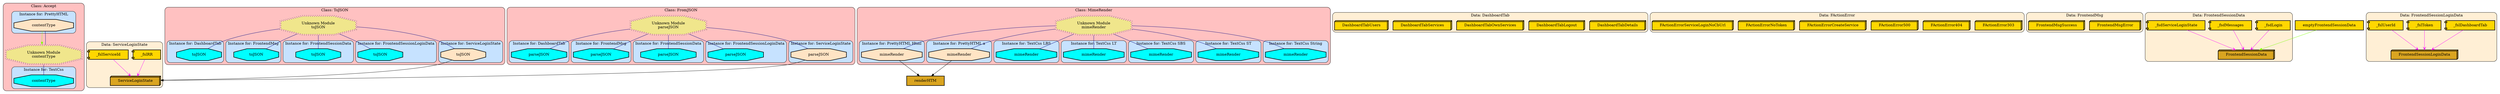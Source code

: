 digraph "Diagram of: Thentos.Frontend.Types" {
    node [margin="0.4,0.1"
         ,style=filled];
    subgraph cluster_Class_Accept {
        graph [label="Class: Accept"
              ,style="filled,rounded"
              ,fillcolor=rosybrown1];
        subgraph cluster_Class_Accept_Data_PrettyHTML {
            graph [label="Instance for: PrettyHTML"
                  ,style="filled,rounded"
                  ,fillcolor=slategray1];
            25 [label=contentType
               ,shape=octagon
               ,fillcolor=bisque
               ,style="filled,bold"];
        }
        subgraph cluster_Class_Accept_Data_TextCss {
            graph [label="Instance for: TextCss"
                  ,style="filled,rounded"
                  ,fillcolor=slategray1];
            26 [label=contentType
               ,shape=octagon
               ,fillcolor=cyan
               ,style="filled,bold"];
        }
        46 [label="Unknown Module\ncontentType"
           ,shape=doubleoctagon
           ,fillcolor=khaki
           ,style="filled,dotted"];
    }
    subgraph cluster_Class_FromJSON {
        graph [label="Class: FromJSON"
              ,style="filled,rounded"
              ,fillcolor=rosybrown1];
        subgraph cluster_Class_FromJSON_Data_DashboardTab {
            graph [label="Instance for: DashboardTab"
                  ,style="filled,rounded"
                  ,fillcolor=slategray1];
            35 [label=parseJSON
               ,shape=octagon
               ,fillcolor=cyan
               ,style="filled,bold"];
        }
        subgraph cluster_Class_FromJSON_Data_FrontendMsg {
            graph [label="Instance for: FrontendMsg"
                  ,style="filled,rounded"
                  ,fillcolor=slategray1];
            36 [label=parseJSON
               ,shape=octagon
               ,fillcolor=cyan
               ,style="filled,bold"];
        }
        subgraph cluster_Class_FromJSON_Data_FrontendSessionData {
            graph [label="Instance for: FrontendSessionData"
                  ,style="filled,rounded"
                  ,fillcolor=slategray1];
            37 [label=parseJSON
               ,shape=octagon
               ,fillcolor=cyan
               ,style="filled,bold"];
        }
        subgraph cluster_Class_FromJSON_Data_FrontendSessionLoginData {
            graph [label="Instance for: FrontendSessionLoginData"
                  ,style="filled,rounded"
                  ,fillcolor=slategray1];
            38 [label=parseJSON
               ,shape=octagon
               ,fillcolor=cyan
               ,style="filled,bold"];
        }
        subgraph cluster_Class_FromJSON_Data_ServiceLoginState {
            graph [label="Instance for: ServiceLoginState"
                  ,style="filled,rounded"
                  ,fillcolor=slategray1];
            39 [label=parseJSON
               ,shape=octagon
               ,fillcolor=bisque
               ,style="filled,bold"];
        }
        48 [label="Unknown Module\nparseJSON"
           ,shape=doubleoctagon
           ,fillcolor=khaki
           ,style="filled,dotted"];
    }
    subgraph cluster_Class_MimeRender {
        graph [label="Class: MimeRender"
              ,style="filled,rounded"
              ,fillcolor=rosybrown1];
        subgraph cluster_Class_MimeRender_Data_PrettyHTMLHtml {
            graph [label="Instance for: PrettyHTML Html"
                  ,style="filled,rounded"
                  ,fillcolor=slategray1];
            28 [label=mimeRender
               ,shape=octagon
               ,fillcolor=bisque
               ,style="filled,bold"];
        }
        subgraph cluster_Class_MimeRender_Data_PrettyHTMLa {
            graph [label="Instance for: PrettyHTML a"
                  ,style="filled,rounded"
                  ,fillcolor=slategray1];
            29 [label=mimeRender
               ,shape=octagon
               ,fillcolor=bisque
               ,style="filled,bold"];
        }
        subgraph cluster_Class_MimeRender_Data_TextCssLBS {
            graph [label="Instance for: TextCss LBS"
                  ,style="filled,rounded"
                  ,fillcolor=slategray1];
            30 [label=mimeRender
               ,shape=octagon
               ,fillcolor=cyan
               ,style="filled,bold"];
        }
        subgraph cluster_Class_MimeRender_Data_TextCssLT {
            graph [label="Instance for: TextCss LT"
                  ,style="filled,rounded"
                  ,fillcolor=slategray1];
            31 [label=mimeRender
               ,shape=octagon
               ,fillcolor=cyan
               ,style="filled,bold"];
        }
        subgraph cluster_Class_MimeRender_Data_TextCssSBS {
            graph [label="Instance for: TextCss SBS"
                  ,style="filled,rounded"
                  ,fillcolor=slategray1];
            32 [label=mimeRender
               ,shape=octagon
               ,fillcolor=cyan
               ,style="filled,bold"];
        }
        subgraph cluster_Class_MimeRender_Data_TextCssST {
            graph [label="Instance for: TextCss ST"
                  ,style="filled,rounded"
                  ,fillcolor=slategray1];
            33 [label=mimeRender
               ,shape=octagon
               ,fillcolor=cyan
               ,style="filled,bold"];
        }
        subgraph cluster_Class_MimeRender_Data_TextCssString {
            graph [label="Instance for: TextCss String"
                  ,style="filled,rounded"
                  ,fillcolor=slategray1];
            34 [label=mimeRender
               ,shape=octagon
               ,fillcolor=cyan
               ,style="filled,bold"];
        }
        47 [label="Unknown Module\nmimeRender"
           ,shape=doubleoctagon
           ,fillcolor=khaki
           ,style="filled,dotted"];
    }
    subgraph cluster_Class_ToJSON {
        graph [label="Class: ToJSON"
              ,style="filled,rounded"
              ,fillcolor=rosybrown1];
        subgraph cluster_Class_ToJSON_Data_DashboardTab {
            graph [label="Instance for: DashboardTab"
                  ,style="filled,rounded"
                  ,fillcolor=slategray1];
            41 [label=toJSON
               ,shape=octagon
               ,fillcolor=cyan
               ,style="filled,bold"];
        }
        subgraph cluster_Class_ToJSON_Data_FrontendMsg {
            graph [label="Instance for: FrontendMsg"
                  ,style="filled,rounded"
                  ,fillcolor=slategray1];
            42 [label=toJSON
               ,shape=octagon
               ,fillcolor=cyan
               ,style="filled,bold"];
        }
        subgraph cluster_Class_ToJSON_Data_FrontendSessionData {
            graph [label="Instance for: FrontendSessionData"
                  ,style="filled,rounded"
                  ,fillcolor=slategray1];
            43 [label=toJSON
               ,shape=octagon
               ,fillcolor=cyan
               ,style="filled,bold"];
        }
        subgraph cluster_Class_ToJSON_Data_FrontendSessionLoginData {
            graph [label="Instance for: FrontendSessionLoginData"
                  ,style="filled,rounded"
                  ,fillcolor=slategray1];
            44 [label=toJSON
               ,shape=octagon
               ,fillcolor=cyan
               ,style="filled,bold"];
        }
        subgraph cluster_Class_ToJSON_Data_ServiceLoginState {
            graph [label="Instance for: ServiceLoginState"
                  ,style="filled,rounded"
                  ,fillcolor=slategray1];
            45 [label=toJSON
               ,shape=octagon
               ,fillcolor=bisque
               ,style="filled,bold"];
        }
        49 [label="Unknown Module\ntoJSON"
           ,shape=doubleoctagon
           ,fillcolor=khaki
           ,style="filled,dotted"];
    }
    subgraph cluster_Data_DashboardTab {
        graph [label="Data: DashboardTab"
              ,style="filled,rounded"
              ,fillcolor=papayawhip];
        1 [label=DashboardTabDetails
          ,shape=box3d
          ,fillcolor=gold
          ,style="filled,bold"];
        2 [label=DashboardTabLogout
          ,shape=box3d
          ,fillcolor=gold
          ,style="filled,bold"];
        3 [label=DashboardTabOwnServices
          ,shape=box3d
          ,fillcolor=gold
          ,style="filled,bold"];
        4 [label=DashboardTabServices
          ,shape=box3d
          ,fillcolor=gold
          ,style="filled,bold"];
        5 [label=DashboardTabUsers
          ,shape=box3d
          ,fillcolor=gold
          ,style="filled,bold"];
    }
    subgraph cluster_Data_FActionError {
        graph [label="Data: FActionError"
              ,style="filled,rounded"
              ,fillcolor=papayawhip];
        6 [label=FActionError303
          ,shape=box3d
          ,fillcolor=gold
          ,style="filled,bold"];
        7 [label=FActionError404
          ,shape=box3d
          ,fillcolor=gold
          ,style="filled,bold"];
        8 [label=FActionError500
          ,shape=box3d
          ,fillcolor=gold
          ,style="filled,bold"];
        9 [label=FActionErrorCreateService
          ,shape=box3d
          ,fillcolor=gold
          ,style="filled,bold"];
        10 [label=FActionErrorNoToken
           ,shape=box3d
           ,fillcolor=gold
           ,style="filled,bold"];
        11 [label=FActionErrorServiceLoginNoCbUrl
           ,shape=box3d
           ,fillcolor=gold
           ,style="filled,bold"];
    }
    subgraph cluster_Data_FrontendMsg {
        graph [label="Data: FrontendMsg"
              ,style="filled,rounded"
              ,fillcolor=papayawhip];
        12 [label=FrontendMsgError
           ,shape=box3d
           ,fillcolor=gold
           ,style="filled,bold"];
        13 [label=FrontendMsgSuccess
           ,shape=box3d
           ,fillcolor=gold
           ,style="filled,bold"];
    }
    subgraph cluster_Data_FrontendSessionData {
        graph [label="Data: FrontendSessionData"
              ,style="filled,rounded"
              ,fillcolor=papayawhip];
        14 [label=FrontendSessionData
           ,shape=box3d
           ,fillcolor=goldenrod
           ,style="filled,bold"];
        17 [label=_fsdLogin
           ,shape=component
           ,fillcolor=gold
           ,style="filled,bold"];
        18 [label=_fsdMessages
           ,shape=component
           ,fillcolor=gold
           ,style="filled,bold"];
        19 [label=_fsdServiceLoginState
           ,shape=component
           ,fillcolor=gold
           ,style="filled,bold"];
    }
    subgraph cluster_Data_FrontendSessionLoginData {
        graph [label="Data: FrontendSessionLoginData"
              ,style="filled,rounded"
              ,fillcolor=papayawhip];
        15 [label=FrontendSessionLoginData
           ,shape=box3d
           ,fillcolor=goldenrod
           ,style="filled,bold"];
        20 [label=_fslDashboardTab
           ,shape=component
           ,fillcolor=gold
           ,style="filled,bold"];
        23 [label=_fslToken
           ,shape=component
           ,fillcolor=gold
           ,style="filled,bold"];
        24 [label=_fslUserId
           ,shape=component
           ,fillcolor=gold
           ,style="filled,bold"];
    }
    subgraph cluster_Data_ServiceLoginState {
        graph [label="Data: ServiceLoginState"
              ,style="filled,rounded"
              ,fillcolor=papayawhip];
        16 [label=ServiceLoginState
           ,shape=box3d
           ,fillcolor=goldenrod
           ,style="filled,bold"];
        21 [label=_fslRR
           ,shape=component
           ,fillcolor=gold
           ,style="filled,bold"];
        22 [label=_fslServiceId
           ,shape=component
           ,fillcolor=gold
           ,style="filled,bold"];
    }
    27 [label=emptyFrontendSessionData
       ,shape=box
       ,fillcolor=gold
       ,style="filled,bold"];
    40 [label=renderHTM
       ,shape=box
       ,fillcolor=goldenrod
       ,style="filled,bold"];
    17 -> 14 [penwidth=1
             ,color=magenta
             ,arrowtail=odot
             ,arrowhead=vee];
    18 -> 14 [penwidth=1
             ,color=magenta
             ,arrowtail=odot
             ,arrowhead=vee];
    19 -> 14 [penwidth=1
             ,color=magenta
             ,arrowtail=odot
             ,arrowhead=vee];
    20 -> 15 [penwidth=1
             ,color=magenta
             ,arrowtail=odot
             ,arrowhead=vee];
    21 -> 16 [penwidth=1
             ,color=magenta
             ,arrowtail=odot
             ,arrowhead=vee];
    22 -> 16 [penwidth=1
             ,color=magenta
             ,arrowtail=odot
             ,arrowhead=vee];
    23 -> 15 [penwidth=1
             ,color=magenta
             ,arrowtail=odot
             ,arrowhead=vee];
    24 -> 15 [penwidth=1
             ,color=magenta
             ,arrowtail=odot
             ,arrowhead=vee];
    25 -> 46 [penwidth=1
             ,color=chartreuse];
    27 -> 14 [penwidth=1
             ,color=chartreuse];
    28 -> 40 [penwidth=1
             ,color=black];
    29 -> 40 [penwidth=1
             ,color=black];
    39 -> 16 [penwidth=1
             ,color=black];
    45 -> 16 [penwidth=1
             ,color=black];
    46 -> 25 [penwidth=1
             ,color=navy
             ,dir=none];
    46 -> 26 [penwidth=1
             ,color=navy
             ,dir=none];
    47 -> 28 [penwidth=1
             ,color=navy
             ,dir=none];
    47 -> 29 [penwidth=1
             ,color=navy
             ,dir=none];
    47 -> 30 [penwidth=1
             ,color=navy
             ,dir=none];
    47 -> 31 [penwidth=1
             ,color=navy
             ,dir=none];
    47 -> 32 [penwidth=1
             ,color=navy
             ,dir=none];
    47 -> 33 [penwidth=1
             ,color=navy
             ,dir=none];
    47 -> 34 [penwidth=1
             ,color=navy
             ,dir=none];
    48 -> 35 [penwidth=1
             ,color=navy
             ,dir=none];
    48 -> 36 [penwidth=1
             ,color=navy
             ,dir=none];
    48 -> 37 [penwidth=1
             ,color=navy
             ,dir=none];
    48 -> 38 [penwidth=1
             ,color=navy
             ,dir=none];
    48 -> 39 [penwidth=1
             ,color=navy
             ,dir=none];
    49 -> 41 [penwidth=1
             ,color=navy
             ,dir=none];
    49 -> 42 [penwidth=1
             ,color=navy
             ,dir=none];
    49 -> 43 [penwidth=1
             ,color=navy
             ,dir=none];
    49 -> 44 [penwidth=1
             ,color=navy
             ,dir=none];
    49 -> 45 [penwidth=1
             ,color=navy
             ,dir=none];
}

